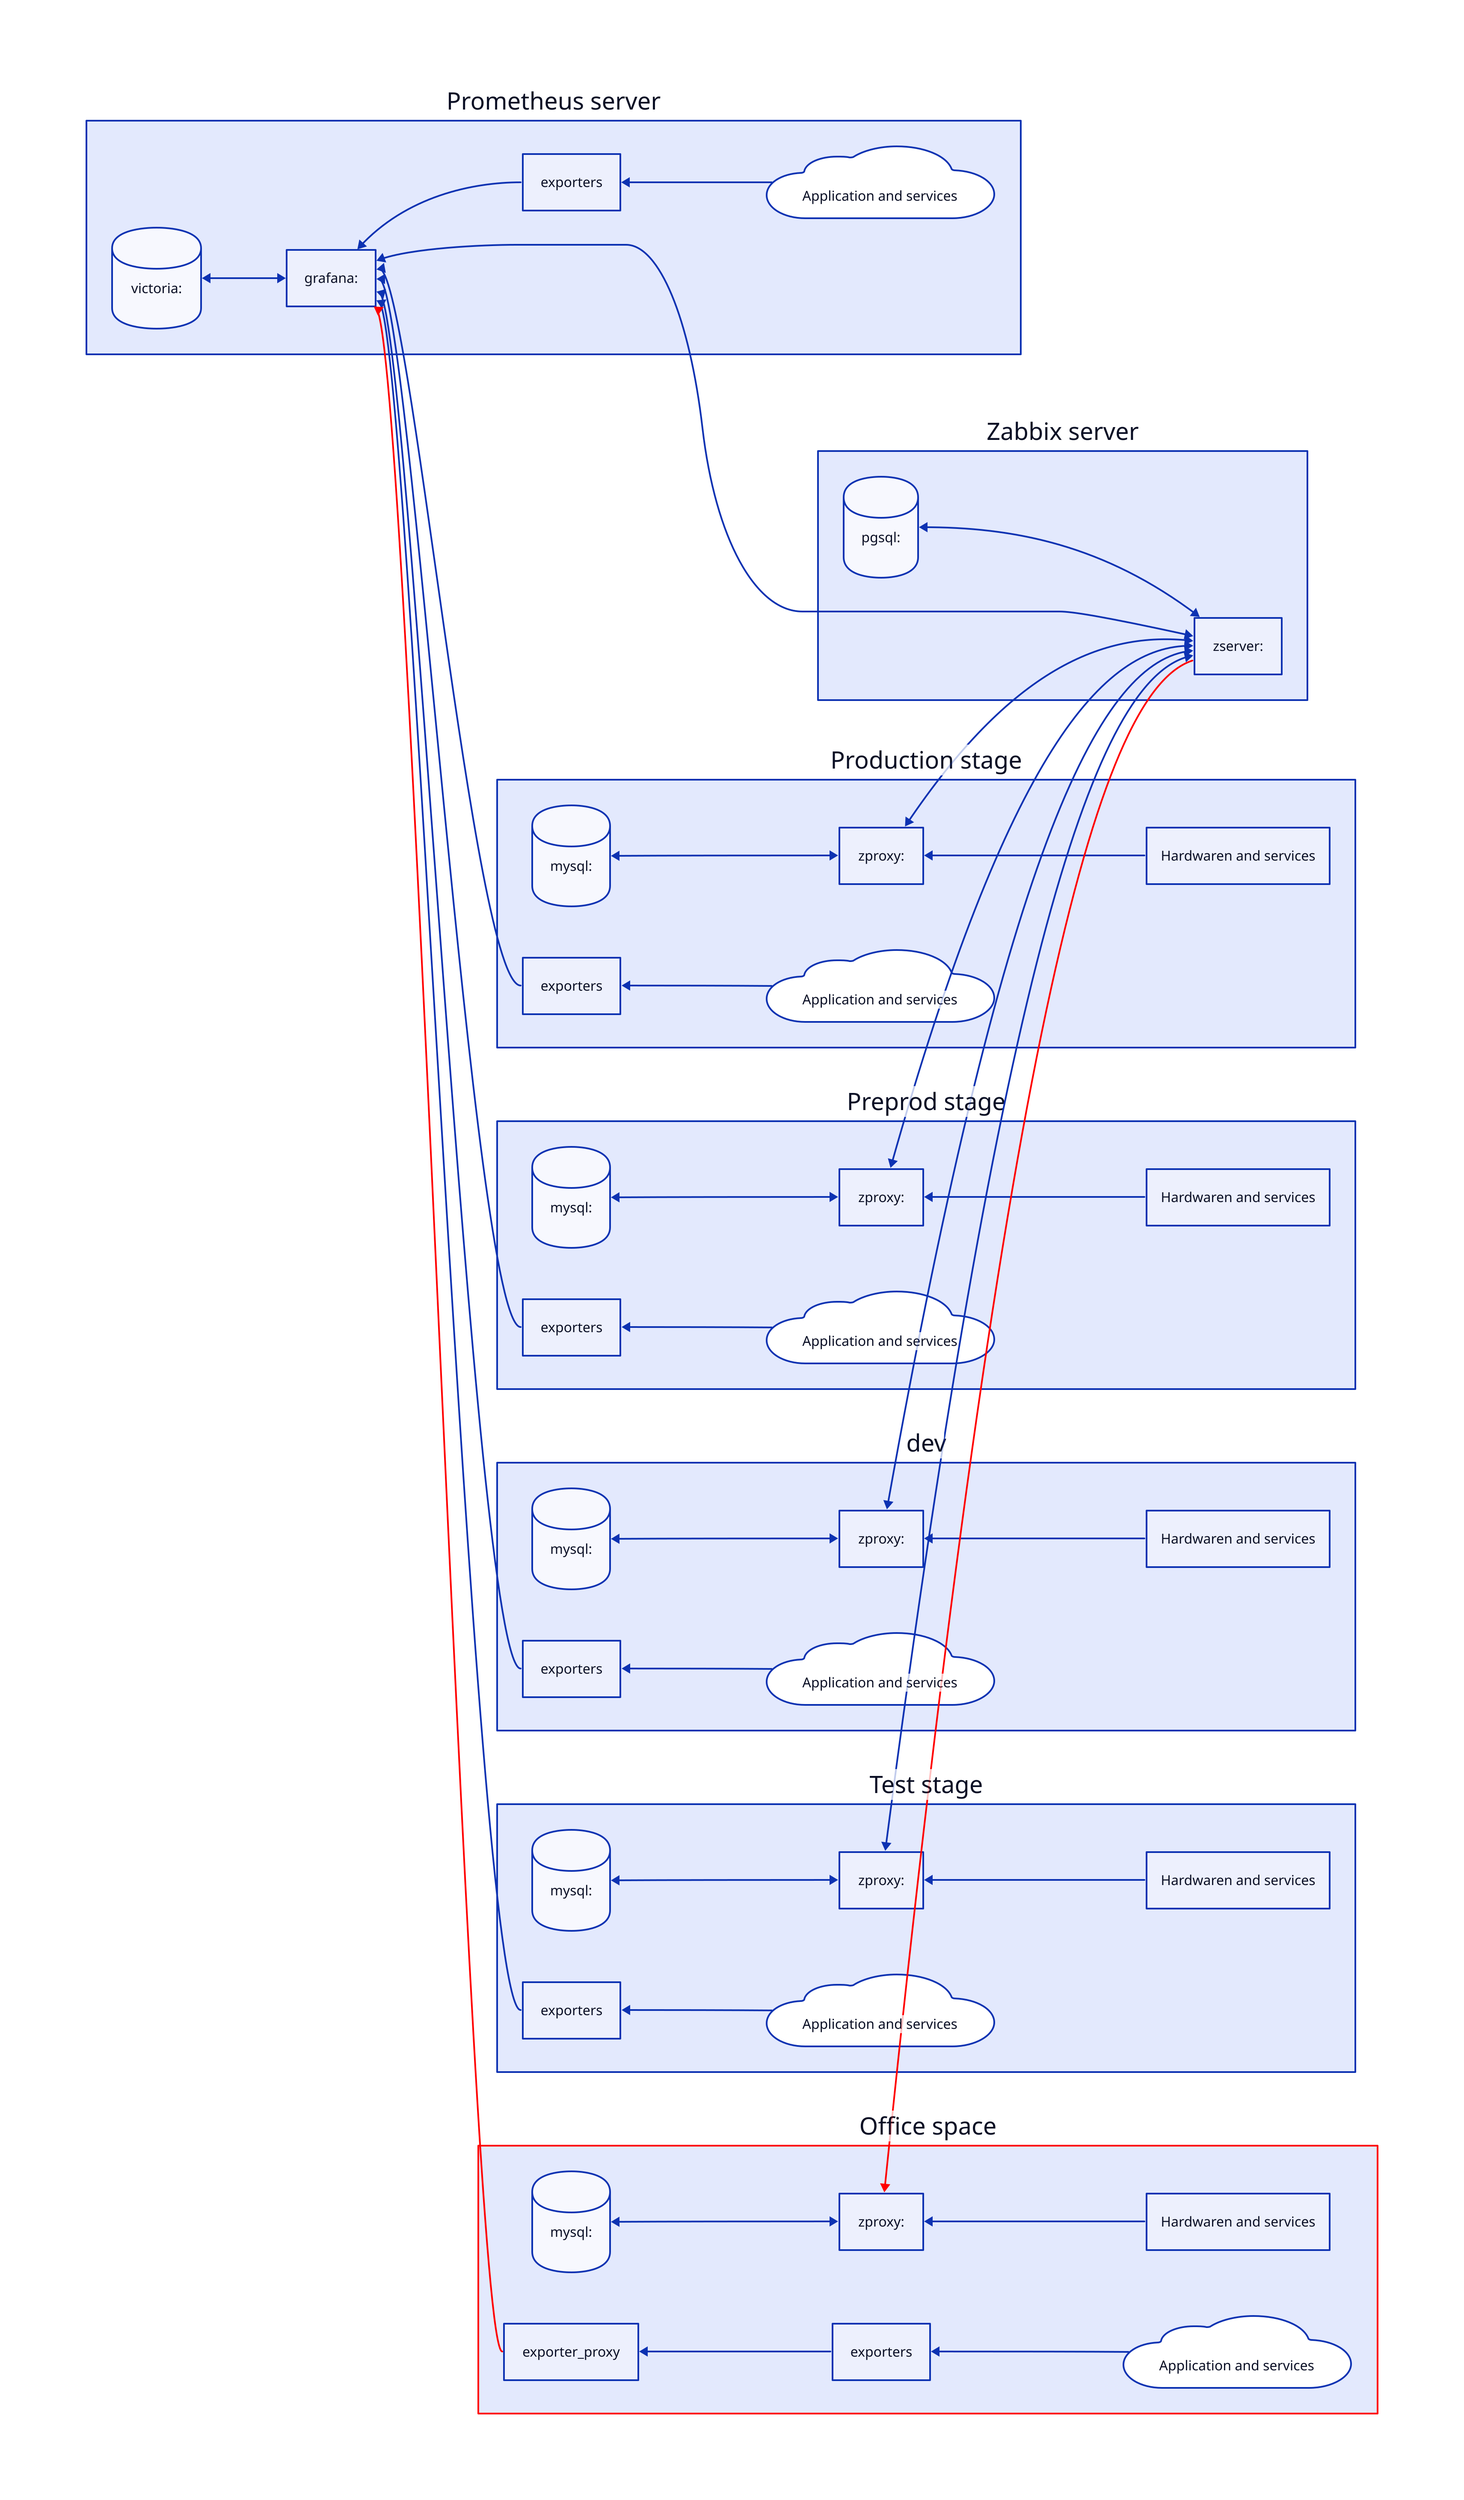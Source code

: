 direction: left

zabbix: Zabbix server {
  zabbix_db: pgsql: {shape: cylinder}
  zabbix_server: zserver: {shape: rectangle}
  zabbix_server <-> zabbix_db
}

prom: Prometheus server {
  prom_db: victoria: {shape: cylinder}
  prom_server: grafana: {shape: rectangle}
  apps: Application and services {shape: cloud}
  prom_exporter: exporters

  apps -> prom_exporter
  prom_server <-> prom_db
  prom_exporter -> prom_server
}

prod: Production stage {
  # zabbix 
  zproxy_db: mysql: {shape: cylinder}
  zproxy_server: zproxy: {shape: rectangle}
  hardware: Hardwaren and services {shape: rectangle}
  # prom
  apps: Application and services {shape: cloud}
  prom_exporter: exporters
  prom_exporter <- apps
  zproxy_server <-> zproxy_db
  hardware -> zproxy_server
}

preprod: Preprod stage {
  zproxy_db: mysql: {shape: cylinder}
  zproxy_server: zproxy: {shape: rectangle}
  hardware: Hardwaren and services {shape: rectangle}
  # prom
  apps: Application and services {shape: cloud}
  prom_exporter: exporters
  prom_exporter <- apps
  zproxy_server <-> zproxy_db
  hardware -> zproxy_server
}

test: Test stage {
  zproxy_db: mysql: {shape: cylinder}
  zproxy_server: zproxy: {shape: rectangle}
  hardware: Hardwaren and services {shape: rectangle}
  # prom
  apps: Application and services {shape: cloud}
  prom_exporter: exporters
  prom_exporter <- apps
  zproxy_server <-> zproxy_db
  hardware -> zproxy_server
}

dev: {
  zproxy_db: mysql: {shape: cylinder}
  zproxy_server: zproxy: {shape: rectangle}
  hardware: Hardwaren and services {shape: rectangle}
  # prom
  apps: Application and services {shape: cloud}
  prom_exporter: exporters
  prom_exporter <- apps
  zproxy_server <-> zproxy_db
  hardware -> zproxy_server
}

office: Office space {
  style: {stroke: red}
  zproxy_db: mysql: {shape: cylinder}
  zproxy_server: zproxy: {shape: rectangle}
  hardware: Hardwaren and services {shape: rectangle}
  # prom
  apps: Application and services {shape: cloud}
  prom_exporter: exporters
  prom_exporter_proxy: exporter_proxy
  apps -> prom_exporter
  prom_exporter -> prom_exporter_proxy
  zproxy_server <-> zproxy_db
  hardware -> zproxy_server
}

# Stage to zabbix
zabbix.zabbix_server <-> prod.zproxy_server
zabbix.zabbix_server <-> preprod.zproxy_server
zabbix.zabbix_server <-> test.zproxy_server
zabbix.zabbix_server <-> dev.zproxy_server
zabbix.zabbix_server -> office.zproxy_server: {style: {stroke: red}}

# zabbix - prom integration
zabbix.zabbix_server <-> prom.prom_server

# Stege to prom
prod.prom_exporter -> prom.prom_server
preprod.prom_exporter -> prom.prom_server
dev.prom_exporter -> prom.prom_server
test.prom_exporter -> prom.prom_server
office.prom_exporter_proxy -> prom.prom_server: {style: {stroke: red}}
